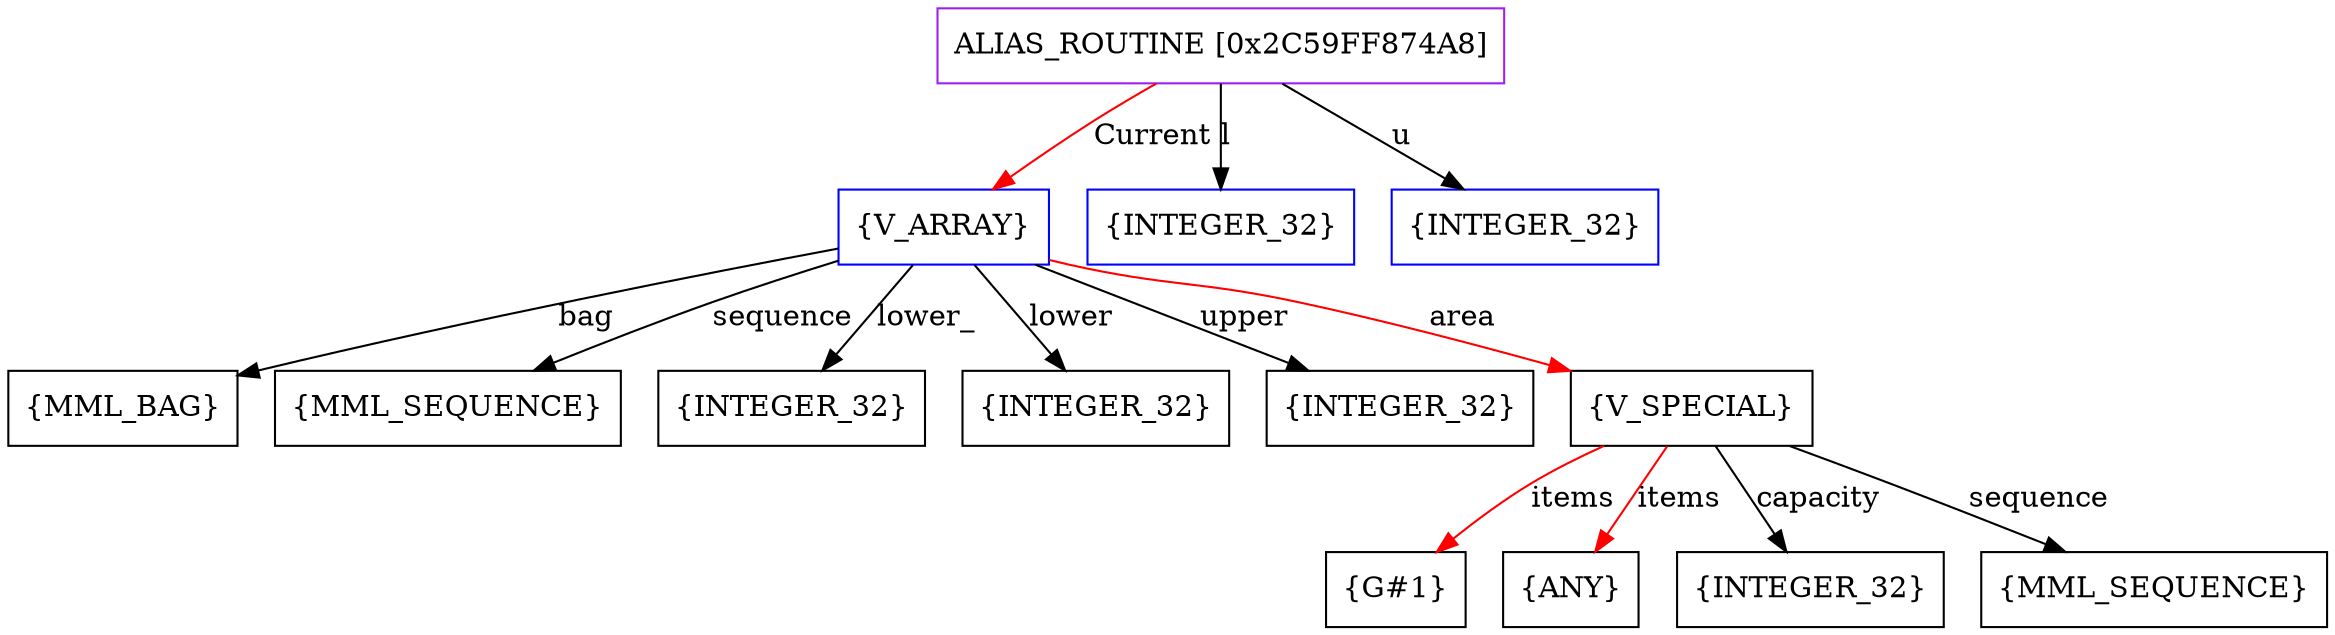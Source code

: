 digraph g {
	node [shape=box]
	b1[color=purple label=<ALIAS_ROUTINE [0x2C59FF874A8]>]
	b2[color=blue label=<{V_ARRAY}>]
	b3[label=<{MML_BAG}>]
	b4[label=<{MML_SEQUENCE}>]
	b5[label=<{INTEGER_32}>]
	b6[label=<{INTEGER_32}>]
	b7[label=<{INTEGER_32}>]
	b8[label=<{V_SPECIAL}>]
	b9[label=<{G#1}>]
	b10[label=<{ANY}>]
	b11[label=<{INTEGER_32}>]
	b12[label=<{MML_SEQUENCE}>]
	b13[color=blue label=<{INTEGER_32}>]
	b14[color=blue label=<{INTEGER_32}>]
	b1->b2[color=red label=<Current>]
	b2->b3[label=<bag>]
	b2->b4[label=<sequence>]
	b2->b5[label=<lower_>]
	b2->b6[label=<lower>]
	b2->b7[label=<upper>]
	b2->b8[color=red label=<area>]
	b8->b9[color=red label=<items>]
	b8->b10[color=red label=<items>]
	b8->b11[label=<capacity>]
	b8->b12[label=<sequence>]
	b1->b13[label=<l>]
	b1->b14[label=<u>]
}
